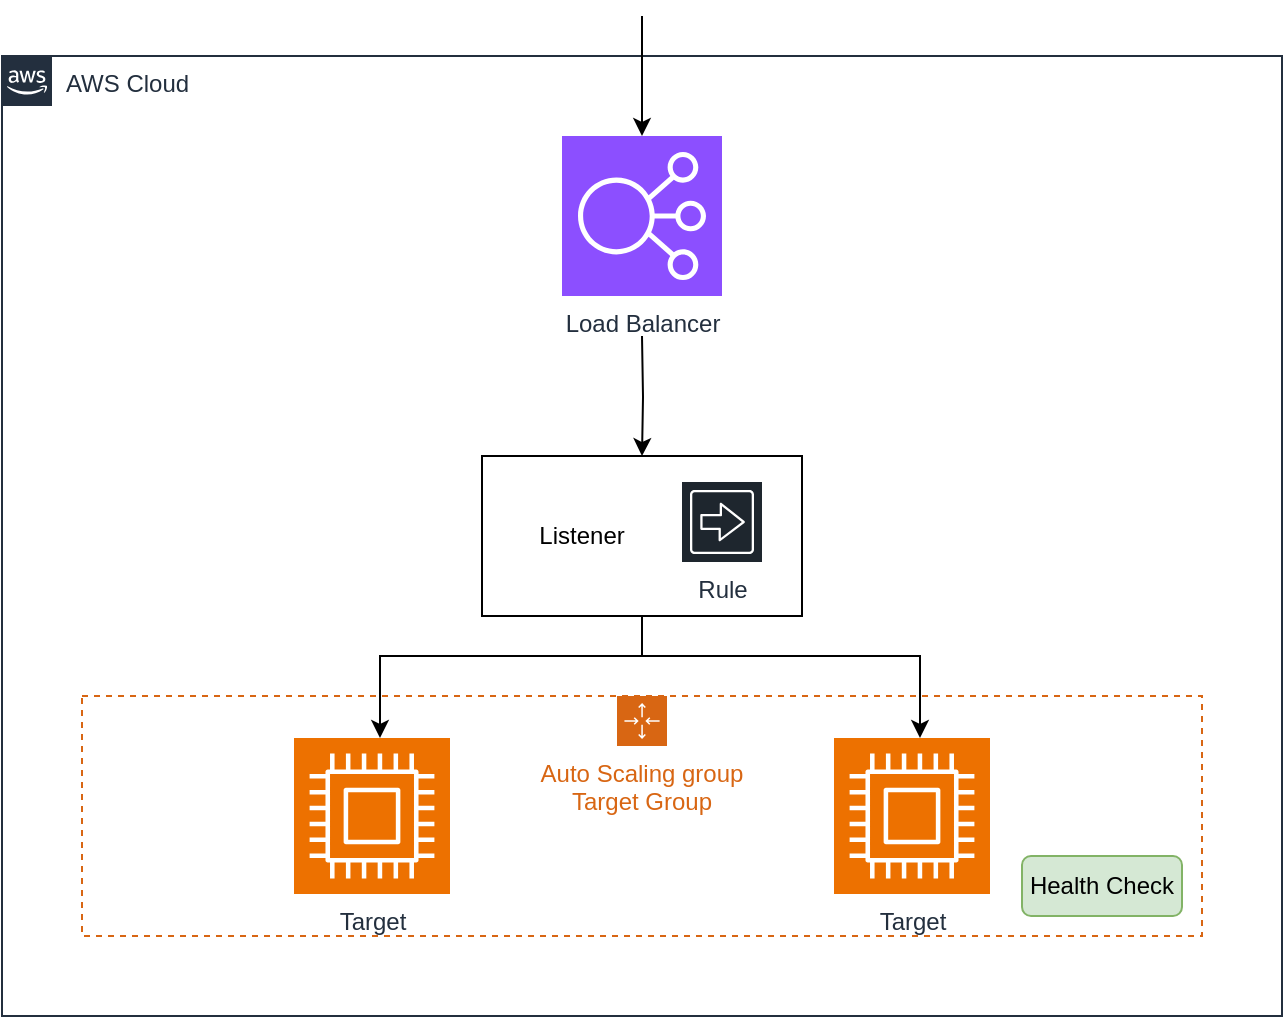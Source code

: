 <mxfile version="22.0.4" type="device">
  <diagram id="Ht1M8jgEwFfnCIfOTk4-" name="Page-1">
    <mxGraphModel dx="2074" dy="1182" grid="1" gridSize="10" guides="1" tooltips="1" connect="1" arrows="1" fold="1" page="1" pageScale="1" pageWidth="1169" pageHeight="827" math="0" shadow="0">
      <root>
        <mxCell id="0" />
        <mxCell id="1" parent="0" />
        <mxCell id="UEzPUAAOIrF-is8g5C7q-74" value="AWS Cloud" style="points=[[0,0],[0.25,0],[0.5,0],[0.75,0],[1,0],[1,0.25],[1,0.5],[1,0.75],[1,1],[0.75,1],[0.5,1],[0.25,1],[0,1],[0,0.75],[0,0.5],[0,0.25]];outlineConnect=0;gradientColor=none;html=1;whiteSpace=wrap;fontSize=12;fontStyle=0;shape=mxgraph.aws4.group;grIcon=mxgraph.aws4.group_aws_cloud_alt;strokeColor=#232F3E;fillColor=none;verticalAlign=top;align=left;spacingLeft=30;fontColor=#232F3E;dashed=0;labelBackgroundColor=#ffffff;container=1;pointerEvents=0;collapsible=0;recursiveResize=0;" parent="1" vertex="1">
          <mxGeometry x="40" y="80" width="640" height="480" as="geometry" />
        </mxCell>
        <mxCell id="FQMwSEcygPvH7RK4446Z-11" style="edgeStyle=orthogonalEdgeStyle;rounded=0;orthogonalLoop=1;jettySize=auto;html=1;" edge="1" parent="UEzPUAAOIrF-is8g5C7q-74" target="FQMwSEcygPvH7RK4446Z-6">
          <mxGeometry relative="1" as="geometry">
            <mxPoint x="320" y="140" as="sourcePoint" />
          </mxGeometry>
        </mxCell>
        <mxCell id="FQMwSEcygPvH7RK4446Z-21" style="edgeStyle=orthogonalEdgeStyle;rounded=0;orthogonalLoop=1;jettySize=auto;html=1;startArrow=classic;startFill=1;endArrow=none;endFill=0;" edge="1" parent="UEzPUAAOIrF-is8g5C7q-74" source="FQMwSEcygPvH7RK4446Z-1">
          <mxGeometry relative="1" as="geometry">
            <mxPoint x="320" y="-20" as="targetPoint" />
          </mxGeometry>
        </mxCell>
        <mxCell id="FQMwSEcygPvH7RK4446Z-1" value="Load Balancer" style="sketch=0;points=[[0,0,0],[0.25,0,0],[0.5,0,0],[0.75,0,0],[1,0,0],[0,1,0],[0.25,1,0],[0.5,1,0],[0.75,1,0],[1,1,0],[0,0.25,0],[0,0.5,0],[0,0.75,0],[1,0.25,0],[1,0.5,0],[1,0.75,0]];outlineConnect=0;fontColor=#232F3E;fillColor=#8C4FFF;strokeColor=#ffffff;dashed=0;verticalLabelPosition=bottom;verticalAlign=top;align=center;html=1;fontSize=12;fontStyle=0;aspect=fixed;shape=mxgraph.aws4.resourceIcon;resIcon=mxgraph.aws4.elastic_load_balancing;" vertex="1" parent="UEzPUAAOIrF-is8g5C7q-74">
          <mxGeometry x="280" y="40" width="80" height="80" as="geometry" />
        </mxCell>
        <mxCell id="FQMwSEcygPvH7RK4446Z-15" style="edgeStyle=orthogonalEdgeStyle;rounded=0;orthogonalLoop=1;jettySize=auto;html=1;" edge="1" parent="UEzPUAAOIrF-is8g5C7q-74" source="FQMwSEcygPvH7RK4446Z-6" target="FQMwSEcygPvH7RK4446Z-13">
          <mxGeometry relative="1" as="geometry">
            <Array as="points">
              <mxPoint x="320" y="300" />
              <mxPoint x="189" y="300" />
            </Array>
          </mxGeometry>
        </mxCell>
        <mxCell id="FQMwSEcygPvH7RK4446Z-16" style="edgeStyle=orthogonalEdgeStyle;rounded=0;orthogonalLoop=1;jettySize=auto;html=1;" edge="1" parent="UEzPUAAOIrF-is8g5C7q-74" source="FQMwSEcygPvH7RK4446Z-6" target="FQMwSEcygPvH7RK4446Z-14">
          <mxGeometry relative="1" as="geometry">
            <Array as="points">
              <mxPoint x="320" y="300" />
              <mxPoint x="459" y="300" />
            </Array>
          </mxGeometry>
        </mxCell>
        <mxCell id="FQMwSEcygPvH7RK4446Z-6" value="&lt;div align=&quot;left&quot;&gt;&amp;nbsp;&amp;nbsp;&amp;nbsp;&amp;nbsp;&amp;nbsp;&amp;nbsp;&amp;nbsp; Listener&lt;/div&gt;" style="rounded=0;whiteSpace=wrap;html=1;align=left;" vertex="1" parent="UEzPUAAOIrF-is8g5C7q-74">
          <mxGeometry x="240" y="200" width="160" height="80" as="geometry" />
        </mxCell>
        <mxCell id="FQMwSEcygPvH7RK4446Z-8" value="Rule" style="sketch=0;points=[[0,0,0],[0.25,0,0],[0.5,0,0],[0.75,0,0],[1,0,0],[0,1,0],[0.25,1,0],[0.5,1,0],[0.75,1,0],[1,1,0],[0,0.25,0],[0,0.5,0],[0,0.75,0],[1,0.25,0],[1,0.5,0],[1,0.75,0]];gradientDirection=north;outlineConnect=0;fontColor=#232F3E;gradientColor=none;fillColor=#1E262E;strokeColor=#ffffff;dashed=0;verticalLabelPosition=bottom;verticalAlign=top;align=center;html=1;fontSize=12;fontStyle=0;aspect=fixed;shape=mxgraph.aws4.resourceIcon;resIcon=mxgraph.aws4.all_products;" vertex="1" parent="UEzPUAAOIrF-is8g5C7q-74">
          <mxGeometry x="340" y="213" width="40" height="40" as="geometry" />
        </mxCell>
        <mxCell id="FQMwSEcygPvH7RK4446Z-12" value="Auto Scaling group&lt;br&gt;Target Group" style="points=[[0,0],[0.25,0],[0.5,0],[0.75,0],[1,0],[1,0.25],[1,0.5],[1,0.75],[1,1],[0.75,1],[0.5,1],[0.25,1],[0,1],[0,0.75],[0,0.5],[0,0.25]];outlineConnect=0;gradientColor=none;html=1;whiteSpace=wrap;fontSize=12;fontStyle=0;container=1;pointerEvents=0;collapsible=0;recursiveResize=0;shape=mxgraph.aws4.groupCenter;grIcon=mxgraph.aws4.group_auto_scaling_group;grStroke=1;strokeColor=#D86613;fillColor=none;verticalAlign=top;align=center;fontColor=#D86613;dashed=1;spacingTop=25;" vertex="1" parent="UEzPUAAOIrF-is8g5C7q-74">
          <mxGeometry x="40" y="320" width="560" height="120" as="geometry" />
        </mxCell>
        <mxCell id="FQMwSEcygPvH7RK4446Z-13" value="Target" style="sketch=0;points=[[0,0,0],[0.25,0,0],[0.5,0,0],[0.75,0,0],[1,0,0],[0,1,0],[0.25,1,0],[0.5,1,0],[0.75,1,0],[1,1,0],[0,0.25,0],[0,0.5,0],[0,0.75,0],[1,0.25,0],[1,0.5,0],[1,0.75,0]];outlineConnect=0;fontColor=#232F3E;fillColor=#ED7100;strokeColor=#ffffff;dashed=0;verticalLabelPosition=bottom;verticalAlign=top;align=center;html=1;fontSize=12;fontStyle=0;aspect=fixed;shape=mxgraph.aws4.resourceIcon;resIcon=mxgraph.aws4.compute;" vertex="1" parent="FQMwSEcygPvH7RK4446Z-12">
          <mxGeometry x="106" y="21" width="78" height="78" as="geometry" />
        </mxCell>
        <mxCell id="FQMwSEcygPvH7RK4446Z-14" value="Target" style="sketch=0;points=[[0,0,0],[0.25,0,0],[0.5,0,0],[0.75,0,0],[1,0,0],[0,1,0],[0.25,1,0],[0.5,1,0],[0.75,1,0],[1,1,0],[0,0.25,0],[0,0.5,0],[0,0.75,0],[1,0.25,0],[1,0.5,0],[1,0.75,0]];outlineConnect=0;fontColor=#232F3E;fillColor=#ED7100;strokeColor=#ffffff;dashed=0;verticalLabelPosition=bottom;verticalAlign=top;align=center;html=1;fontSize=12;fontStyle=0;aspect=fixed;shape=mxgraph.aws4.resourceIcon;resIcon=mxgraph.aws4.compute;" vertex="1" parent="FQMwSEcygPvH7RK4446Z-12">
          <mxGeometry x="376" y="21" width="78" height="78" as="geometry" />
        </mxCell>
        <mxCell id="FQMwSEcygPvH7RK4446Z-20" value="Health Check" style="rounded=1;whiteSpace=wrap;html=1;fillColor=#d5e8d4;strokeColor=#82b366;" vertex="1" parent="FQMwSEcygPvH7RK4446Z-12">
          <mxGeometry x="470" y="80" width="80" height="30" as="geometry" />
        </mxCell>
      </root>
    </mxGraphModel>
  </diagram>
</mxfile>
